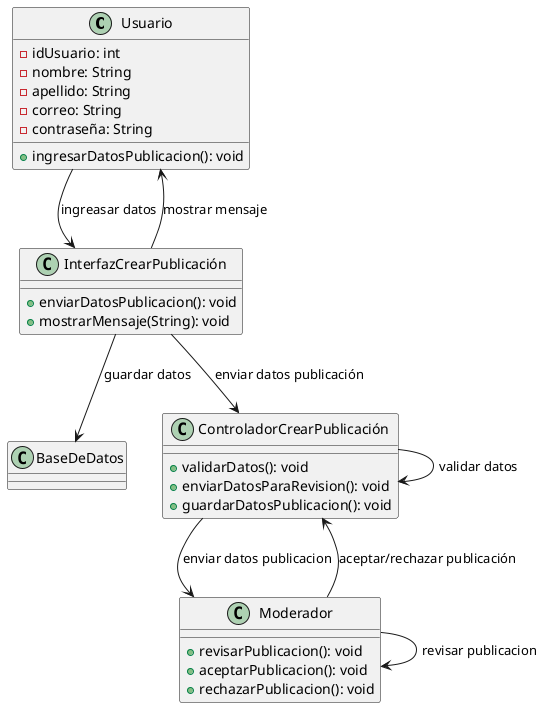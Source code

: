 @startuml r14

/'
Crear el diagrama de despliegue del modelo de diseño del proyecto. Crear también el diagrama de clases y secuencia de un caso de uso representativo de la arquitectura, así como el diagrama que muestre la traza de las clases de diseño del modelo de diseño hacia clases del modelo de análisis.

Entregar los diagramas de despliegue, clases, secuencia y de traza del proyecto.
'/

Usuario --> InterfazCrearPublicación : ingreasar datos

InterfazCrearPublicación --> BaseDeDatos : guardar datos
InterfazCrearPublicación --> ControladorCrearPublicación : enviar datos publicación 
InterfazCrearPublicación --> Usuario : mostrar mensaje 

ControladorCrearPublicación --> ControladorCrearPublicación : validar datos
ControladorCrearPublicación --> Moderador : enviar datos publicacion

Moderador --> Moderador : revisar publicacion
Moderador --> ControladorCrearPublicación : aceptar/rechazar publicación


class Usuario {
    -idUsuario: int
    -nombre: String
    -apellido: String
    -correo: String
    -contraseña: String

    +ingresarDatosPublicacion(): void
}

class InterfazCrearPublicación
{
    +enviarDatosPublicacion(): void
    +mostrarMensaje(String): void
}

class ControladorCrearPublicación
{
    +validarDatos(): void 
    +enviarDatosParaRevision(): void
    +guardarDatosPublicacion(): void
}

class Moderador 
{
    +revisarPublicacion(): void
    +aceptarPublicacion(): void
    +rechazarPublicacion(): void
}

class BaseDeDatos

@enduml